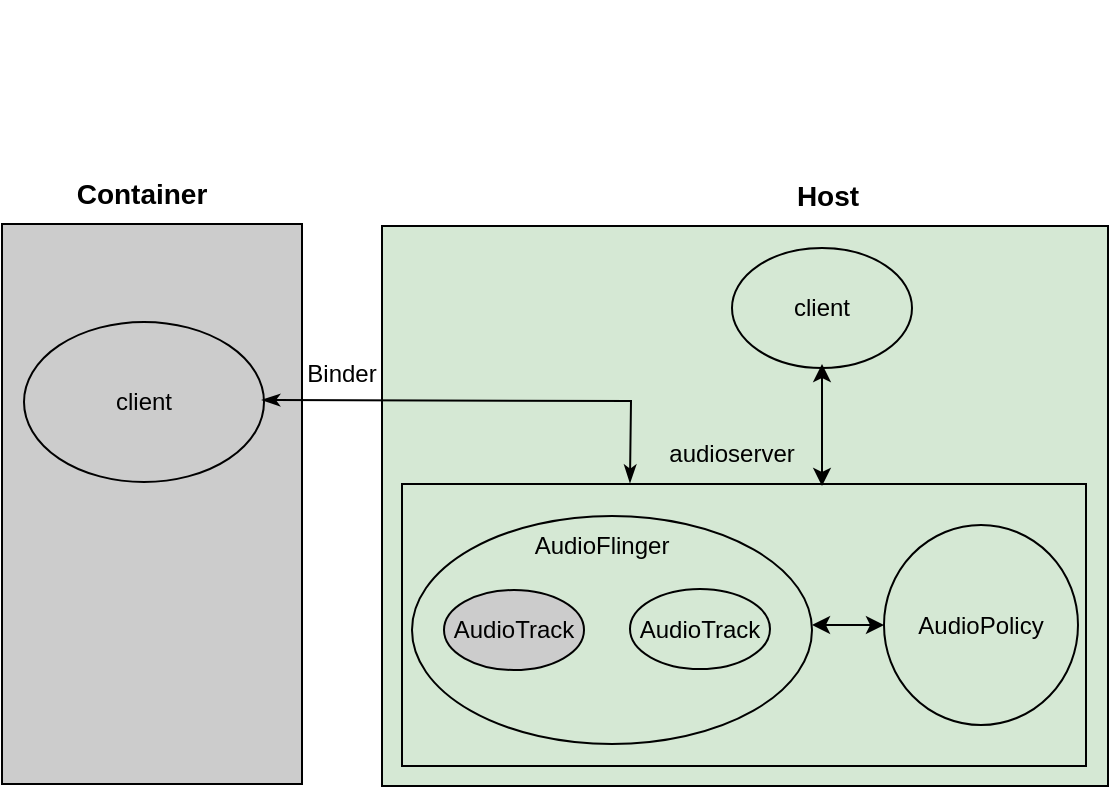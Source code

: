 <mxfile version="26.2.13">
  <diagram name="Page-1" id="jQtDj7ynQ89OkWoKHaAK">
    <mxGraphModel dx="788" dy="497" grid="1" gridSize="10" guides="1" tooltips="1" connect="1" arrows="1" fold="1" page="1" pageScale="1" pageWidth="850" pageHeight="1100" math="0" shadow="0">
      <root>
        <mxCell id="0" />
        <mxCell id="1" parent="0" />
        <mxCell id="0DBIrk33TarPp2UynQot-2" value="" style="rounded=0;whiteSpace=wrap;html=1;fillColor=#D5E8D4;" parent="1" vertex="1">
          <mxGeometry x="360" y="151" width="363" height="280" as="geometry" />
        </mxCell>
        <mxCell id="0DBIrk33TarPp2UynQot-1" value="" style="rounded=0;whiteSpace=wrap;html=1;fillColor=#CCCCCC;" parent="1" vertex="1">
          <mxGeometry x="170" y="150" width="150" height="280" as="geometry" />
        </mxCell>
        <mxCell id="0DBIrk33TarPp2UynQot-3" value="&lt;font style=&quot;font-size: 14px;&quot;&gt;&lt;b&gt;Container&lt;/b&gt;&lt;/font&gt;" style="text;html=1;align=center;verticalAlign=middle;whiteSpace=wrap;rounded=0;" parent="1" vertex="1">
          <mxGeometry x="210" y="120" width="60" height="30" as="geometry" />
        </mxCell>
        <mxCell id="0DBIrk33TarPp2UynQot-4" value="&lt;font style=&quot;font-size: 14px;&quot;&gt;&lt;b&gt;Host&lt;/b&gt;&lt;/font&gt;" style="text;html=1;align=center;verticalAlign=middle;whiteSpace=wrap;rounded=0;" parent="1" vertex="1">
          <mxGeometry x="553" y="121" width="60" height="30" as="geometry" />
        </mxCell>
        <mxCell id="0DBIrk33TarPp2UynQot-6" value="client" style="ellipse;whiteSpace=wrap;html=1;fillColor=#CCCCCC;" parent="1" vertex="1">
          <mxGeometry x="181" y="199" width="120" height="80" as="geometry" />
        </mxCell>
        <mxCell id="0DBIrk33TarPp2UynQot-7" value="client" style="ellipse;whiteSpace=wrap;html=1;fillColor=#D5E8D4;" parent="1" vertex="1">
          <mxGeometry x="535" y="162" width="90" height="60" as="geometry" />
        </mxCell>
        <mxCell id="0DBIrk33TarPp2UynQot-8" value="" style="rounded=0;whiteSpace=wrap;html=1;fillColor=#D5E8D4;" parent="1" vertex="1">
          <mxGeometry x="370" y="280" width="342" height="141" as="geometry" />
        </mxCell>
        <mxCell id="0DBIrk33TarPp2UynQot-9" value="audioserver" style="text;html=1;align=center;verticalAlign=middle;whiteSpace=wrap;rounded=0;" parent="1" vertex="1">
          <mxGeometry x="505" y="250" width="60" height="30" as="geometry" />
        </mxCell>
        <mxCell id="0DBIrk33TarPp2UynQot-11" value="" style="ellipse;whiteSpace=wrap;html=1;fillColor=#D5E8D4;" parent="1" vertex="1">
          <mxGeometry x="375" y="296" width="200" height="114" as="geometry" />
        </mxCell>
        <mxCell id="0DBIrk33TarPp2UynQot-12" value="AudioPolicy" style="ellipse;whiteSpace=wrap;html=1;fillColor=#D5E8D4;" parent="1" vertex="1">
          <mxGeometry x="611" y="300.5" width="97" height="100" as="geometry" />
        </mxCell>
        <mxCell id="0DBIrk33TarPp2UynQot-18" value="" style="endArrow=classic;startArrow=classic;html=1;rounded=0;" parent="1" edge="1">
          <mxGeometry width="50" height="50" relative="1" as="geometry">
            <mxPoint x="580" y="281" as="sourcePoint" />
            <mxPoint x="580" y="220" as="targetPoint" />
          </mxGeometry>
        </mxCell>
        <mxCell id="0DBIrk33TarPp2UynQot-25" value="" style="endArrow=classicThin;html=1;rounded=0;exitX=1;exitY=0.5;exitDx=0;exitDy=0;entryX=0.123;entryY=0.004;entryDx=0;entryDy=0;entryPerimeter=0;strokeColor=default;edgeStyle=orthogonalEdgeStyle;jumpStyle=line;targetPerimeterSpacing=0;flowAnimation=0;shadow=0;startArrow=classicThin;startFill=1;endFill=1;" parent="1" edge="1">
          <mxGeometry width="50" height="50" relative="1" as="geometry">
            <mxPoint x="300" y="238" as="sourcePoint" />
            <mxPoint x="483.98" y="279.36" as="targetPoint" />
          </mxGeometry>
        </mxCell>
        <mxCell id="0DBIrk33TarPp2UynQot-28" value="" style="endArrow=none;html=1;rounded=0;shape=link;strokeColor=none;" parent="1" edge="1">
          <mxGeometry width="50" height="50" relative="1" as="geometry">
            <mxPoint x="200" y="90" as="sourcePoint" />
            <mxPoint x="250" y="40" as="targetPoint" />
          </mxGeometry>
        </mxCell>
        <mxCell id="0DBIrk33TarPp2UynQot-30" value="Binder" style="text;html=1;align=center;verticalAlign=middle;whiteSpace=wrap;rounded=0;" parent="1" vertex="1">
          <mxGeometry x="310" y="210" width="60" height="30" as="geometry" />
        </mxCell>
        <mxCell id="0DBIrk33TarPp2UynQot-32" value="AudioTrack" style="ellipse;whiteSpace=wrap;html=1;fillColor=#CCCCCC;" parent="1" vertex="1">
          <mxGeometry x="391" y="333" width="70" height="40" as="geometry" />
        </mxCell>
        <mxCell id="0DBIrk33TarPp2UynQot-33" value="AudioTrack" style="ellipse;whiteSpace=wrap;html=1;fillColor=#D5E8D4;" parent="1" vertex="1">
          <mxGeometry x="484" y="332.5" width="70" height="40" as="geometry" />
        </mxCell>
        <mxCell id="ljTGaXXVBQ-9jjL299ay-1" value="AudioFlinger" style="text;html=1;align=center;verticalAlign=middle;whiteSpace=wrap;rounded=0;" vertex="1" parent="1">
          <mxGeometry x="440" y="296" width="60" height="30" as="geometry" />
        </mxCell>
        <mxCell id="ljTGaXXVBQ-9jjL299ay-4" value="" style="endArrow=classic;startArrow=classic;html=1;rounded=0;" edge="1" parent="1" target="0DBIrk33TarPp2UynQot-12">
          <mxGeometry width="50" height="50" relative="1" as="geometry">
            <mxPoint x="575" y="350.5" as="sourcePoint" />
            <mxPoint x="626" y="431" as="targetPoint" />
          </mxGeometry>
        </mxCell>
      </root>
    </mxGraphModel>
  </diagram>
</mxfile>
